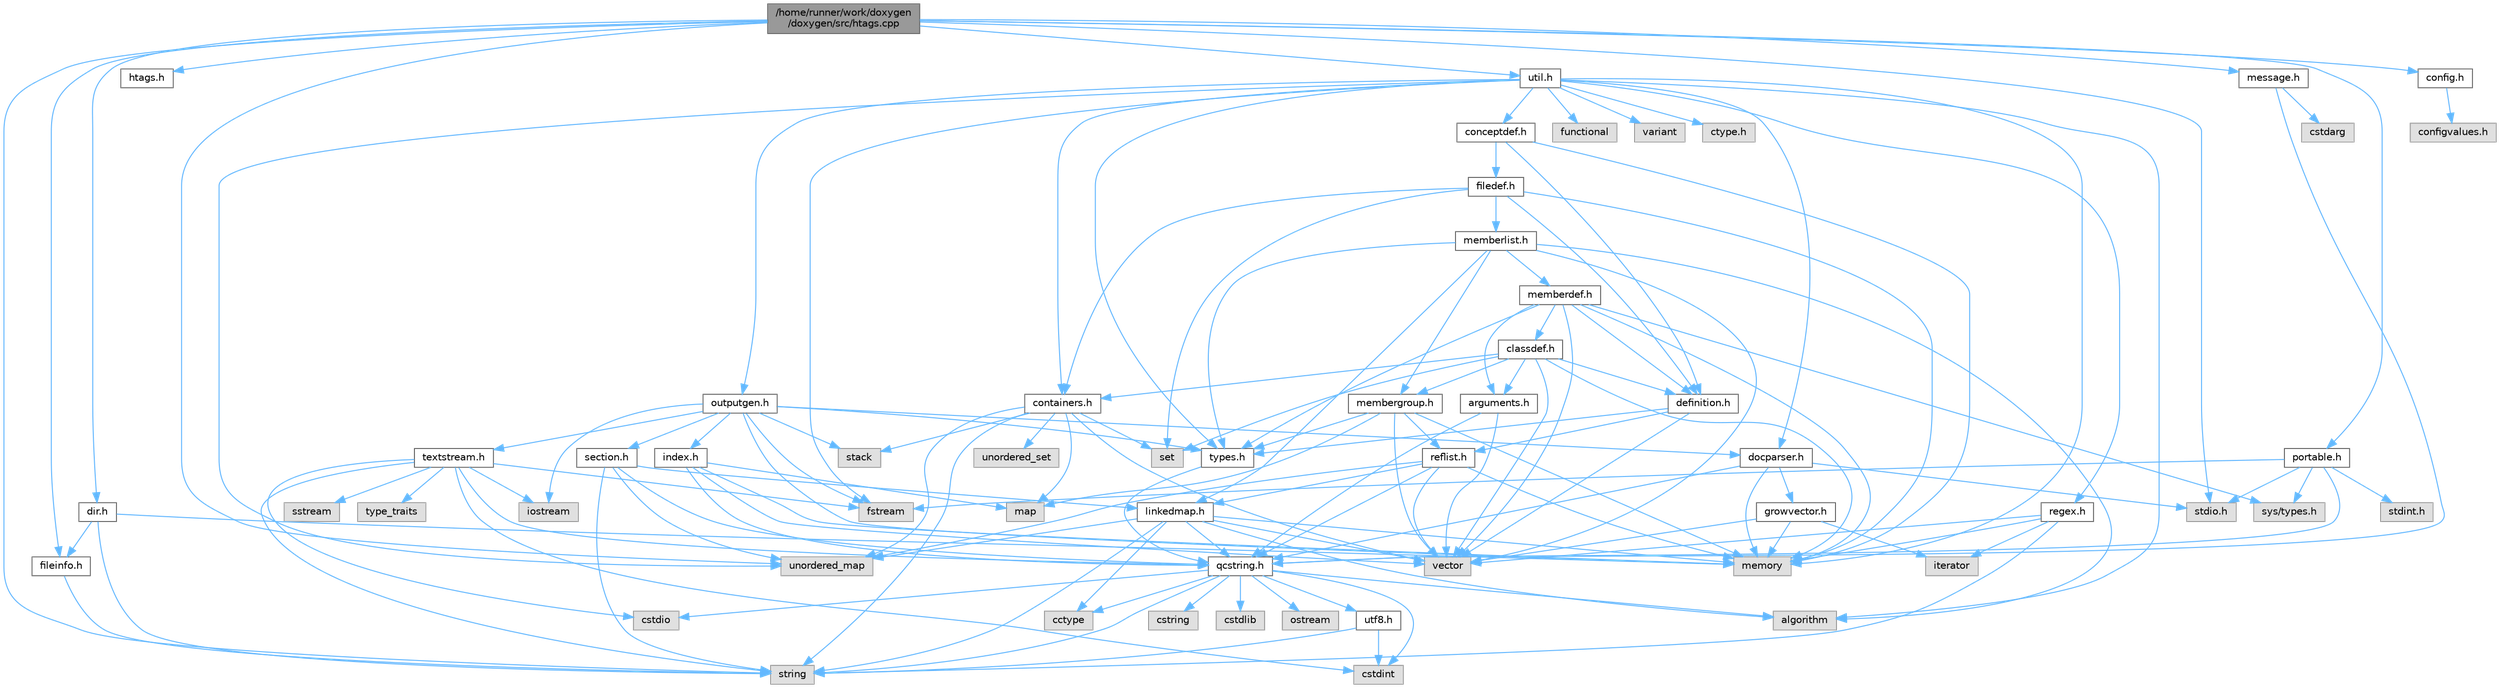 digraph "/home/runner/work/doxygen/doxygen/src/htags.cpp"
{
 // INTERACTIVE_SVG=YES
 // LATEX_PDF_SIZE
  bgcolor="transparent";
  edge [fontname=Helvetica,fontsize=10,labelfontname=Helvetica,labelfontsize=10];
  node [fontname=Helvetica,fontsize=10,shape=box,height=0.2,width=0.4];
  Node1 [id="Node000001",label="/home/runner/work/doxygen\l/doxygen/src/htags.cpp",height=0.2,width=0.4,color="gray40", fillcolor="grey60", style="filled", fontcolor="black"];
  Node1 -> Node2 [id="edge1_Node000001_Node000002",color="steelblue1",style="solid"];
  Node2 [id="Node000002",label="stdio.h",height=0.2,width=0.4,color="grey60", fillcolor="#E0E0E0", style="filled"];
  Node1 -> Node3 [id="edge2_Node000001_Node000003",color="steelblue1",style="solid"];
  Node3 [id="Node000003",label="unordered_map",height=0.2,width=0.4,color="grey60", fillcolor="#E0E0E0", style="filled"];
  Node1 -> Node4 [id="edge3_Node000001_Node000004",color="steelblue1",style="solid"];
  Node4 [id="Node000004",label="string",height=0.2,width=0.4,color="grey60", fillcolor="#E0E0E0", style="filled"];
  Node1 -> Node5 [id="edge4_Node000001_Node000005",color="steelblue1",style="solid"];
  Node5 [id="Node000005",label="htags.h",height=0.2,width=0.4,color="grey40", fillcolor="white", style="filled",URL="$d7/d85/htags_8h.html",tooltip=" "];
  Node1 -> Node6 [id="edge5_Node000001_Node000006",color="steelblue1",style="solid"];
  Node6 [id="Node000006",label="util.h",height=0.2,width=0.4,color="grey40", fillcolor="white", style="filled",URL="$d8/d3c/util_8h.html",tooltip="A bunch of utility functions."];
  Node6 -> Node7 [id="edge6_Node000006_Node000007",color="steelblue1",style="solid"];
  Node7 [id="Node000007",label="memory",height=0.2,width=0.4,color="grey60", fillcolor="#E0E0E0", style="filled"];
  Node6 -> Node3 [id="edge7_Node000006_Node000003",color="steelblue1",style="solid"];
  Node6 -> Node8 [id="edge8_Node000006_Node000008",color="steelblue1",style="solid"];
  Node8 [id="Node000008",label="algorithm",height=0.2,width=0.4,color="grey60", fillcolor="#E0E0E0", style="filled"];
  Node6 -> Node9 [id="edge9_Node000006_Node000009",color="steelblue1",style="solid"];
  Node9 [id="Node000009",label="functional",height=0.2,width=0.4,color="grey60", fillcolor="#E0E0E0", style="filled"];
  Node6 -> Node10 [id="edge10_Node000006_Node000010",color="steelblue1",style="solid"];
  Node10 [id="Node000010",label="fstream",height=0.2,width=0.4,color="grey60", fillcolor="#E0E0E0", style="filled"];
  Node6 -> Node11 [id="edge11_Node000006_Node000011",color="steelblue1",style="solid"];
  Node11 [id="Node000011",label="variant",height=0.2,width=0.4,color="grey60", fillcolor="#E0E0E0", style="filled"];
  Node6 -> Node12 [id="edge12_Node000006_Node000012",color="steelblue1",style="solid"];
  Node12 [id="Node000012",label="ctype.h",height=0.2,width=0.4,color="grey60", fillcolor="#E0E0E0", style="filled"];
  Node6 -> Node13 [id="edge13_Node000006_Node000013",color="steelblue1",style="solid"];
  Node13 [id="Node000013",label="types.h",height=0.2,width=0.4,color="grey40", fillcolor="white", style="filled",URL="$d9/d49/types_8h.html",tooltip="This file contains a number of basic enums and types."];
  Node13 -> Node14 [id="edge14_Node000013_Node000014",color="steelblue1",style="solid"];
  Node14 [id="Node000014",label="qcstring.h",height=0.2,width=0.4,color="grey40", fillcolor="white", style="filled",URL="$d7/d5c/qcstring_8h.html",tooltip=" "];
  Node14 -> Node4 [id="edge15_Node000014_Node000004",color="steelblue1",style="solid"];
  Node14 -> Node8 [id="edge16_Node000014_Node000008",color="steelblue1",style="solid"];
  Node14 -> Node15 [id="edge17_Node000014_Node000015",color="steelblue1",style="solid"];
  Node15 [id="Node000015",label="cctype",height=0.2,width=0.4,color="grey60", fillcolor="#E0E0E0", style="filled"];
  Node14 -> Node16 [id="edge18_Node000014_Node000016",color="steelblue1",style="solid"];
  Node16 [id="Node000016",label="cstring",height=0.2,width=0.4,color="grey60", fillcolor="#E0E0E0", style="filled"];
  Node14 -> Node17 [id="edge19_Node000014_Node000017",color="steelblue1",style="solid"];
  Node17 [id="Node000017",label="cstdio",height=0.2,width=0.4,color="grey60", fillcolor="#E0E0E0", style="filled"];
  Node14 -> Node18 [id="edge20_Node000014_Node000018",color="steelblue1",style="solid"];
  Node18 [id="Node000018",label="cstdlib",height=0.2,width=0.4,color="grey60", fillcolor="#E0E0E0", style="filled"];
  Node14 -> Node19 [id="edge21_Node000014_Node000019",color="steelblue1",style="solid"];
  Node19 [id="Node000019",label="cstdint",height=0.2,width=0.4,color="grey60", fillcolor="#E0E0E0", style="filled"];
  Node14 -> Node20 [id="edge22_Node000014_Node000020",color="steelblue1",style="solid"];
  Node20 [id="Node000020",label="ostream",height=0.2,width=0.4,color="grey60", fillcolor="#E0E0E0", style="filled"];
  Node14 -> Node21 [id="edge23_Node000014_Node000021",color="steelblue1",style="solid"];
  Node21 [id="Node000021",label="utf8.h",height=0.2,width=0.4,color="grey40", fillcolor="white", style="filled",URL="$db/d7c/utf8_8h.html",tooltip="Various UTF8 related helper functions."];
  Node21 -> Node19 [id="edge24_Node000021_Node000019",color="steelblue1",style="solid"];
  Node21 -> Node4 [id="edge25_Node000021_Node000004",color="steelblue1",style="solid"];
  Node6 -> Node22 [id="edge26_Node000006_Node000022",color="steelblue1",style="solid"];
  Node22 [id="Node000022",label="docparser.h",height=0.2,width=0.4,color="grey40", fillcolor="white", style="filled",URL="$de/d9c/docparser_8h.html",tooltip=" "];
  Node22 -> Node2 [id="edge27_Node000022_Node000002",color="steelblue1",style="solid"];
  Node22 -> Node7 [id="edge28_Node000022_Node000007",color="steelblue1",style="solid"];
  Node22 -> Node14 [id="edge29_Node000022_Node000014",color="steelblue1",style="solid"];
  Node22 -> Node23 [id="edge30_Node000022_Node000023",color="steelblue1",style="solid"];
  Node23 [id="Node000023",label="growvector.h",height=0.2,width=0.4,color="grey40", fillcolor="white", style="filled",URL="$d7/d50/growvector_8h.html",tooltip=" "];
  Node23 -> Node24 [id="edge31_Node000023_Node000024",color="steelblue1",style="solid"];
  Node24 [id="Node000024",label="vector",height=0.2,width=0.4,color="grey60", fillcolor="#E0E0E0", style="filled"];
  Node23 -> Node7 [id="edge32_Node000023_Node000007",color="steelblue1",style="solid"];
  Node23 -> Node25 [id="edge33_Node000023_Node000025",color="steelblue1",style="solid"];
  Node25 [id="Node000025",label="iterator",height=0.2,width=0.4,color="grey60", fillcolor="#E0E0E0", style="filled"];
  Node6 -> Node26 [id="edge34_Node000006_Node000026",color="steelblue1",style="solid"];
  Node26 [id="Node000026",label="containers.h",height=0.2,width=0.4,color="grey40", fillcolor="white", style="filled",URL="$d5/d75/containers_8h.html",tooltip=" "];
  Node26 -> Node24 [id="edge35_Node000026_Node000024",color="steelblue1",style="solid"];
  Node26 -> Node4 [id="edge36_Node000026_Node000004",color="steelblue1",style="solid"];
  Node26 -> Node27 [id="edge37_Node000026_Node000027",color="steelblue1",style="solid"];
  Node27 [id="Node000027",label="set",height=0.2,width=0.4,color="grey60", fillcolor="#E0E0E0", style="filled"];
  Node26 -> Node28 [id="edge38_Node000026_Node000028",color="steelblue1",style="solid"];
  Node28 [id="Node000028",label="map",height=0.2,width=0.4,color="grey60", fillcolor="#E0E0E0", style="filled"];
  Node26 -> Node29 [id="edge39_Node000026_Node000029",color="steelblue1",style="solid"];
  Node29 [id="Node000029",label="unordered_set",height=0.2,width=0.4,color="grey60", fillcolor="#E0E0E0", style="filled"];
  Node26 -> Node3 [id="edge40_Node000026_Node000003",color="steelblue1",style="solid"];
  Node26 -> Node30 [id="edge41_Node000026_Node000030",color="steelblue1",style="solid"];
  Node30 [id="Node000030",label="stack",height=0.2,width=0.4,color="grey60", fillcolor="#E0E0E0", style="filled"];
  Node6 -> Node31 [id="edge42_Node000006_Node000031",color="steelblue1",style="solid"];
  Node31 [id="Node000031",label="outputgen.h",height=0.2,width=0.4,color="grey40", fillcolor="white", style="filled",URL="$df/d06/outputgen_8h.html",tooltip=" "];
  Node31 -> Node7 [id="edge43_Node000031_Node000007",color="steelblue1",style="solid"];
  Node31 -> Node30 [id="edge44_Node000031_Node000030",color="steelblue1",style="solid"];
  Node31 -> Node32 [id="edge45_Node000031_Node000032",color="steelblue1",style="solid"];
  Node32 [id="Node000032",label="iostream",height=0.2,width=0.4,color="grey60", fillcolor="#E0E0E0", style="filled"];
  Node31 -> Node10 [id="edge46_Node000031_Node000010",color="steelblue1",style="solid"];
  Node31 -> Node13 [id="edge47_Node000031_Node000013",color="steelblue1",style="solid"];
  Node31 -> Node33 [id="edge48_Node000031_Node000033",color="steelblue1",style="solid"];
  Node33 [id="Node000033",label="index.h",height=0.2,width=0.4,color="grey40", fillcolor="white", style="filled",URL="$d1/db5/index_8h.html",tooltip=" "];
  Node33 -> Node7 [id="edge49_Node000033_Node000007",color="steelblue1",style="solid"];
  Node33 -> Node24 [id="edge50_Node000033_Node000024",color="steelblue1",style="solid"];
  Node33 -> Node28 [id="edge51_Node000033_Node000028",color="steelblue1",style="solid"];
  Node33 -> Node14 [id="edge52_Node000033_Node000014",color="steelblue1",style="solid"];
  Node31 -> Node34 [id="edge53_Node000031_Node000034",color="steelblue1",style="solid"];
  Node34 [id="Node000034",label="section.h",height=0.2,width=0.4,color="grey40", fillcolor="white", style="filled",URL="$d1/d2a/section_8h.html",tooltip=" "];
  Node34 -> Node4 [id="edge54_Node000034_Node000004",color="steelblue1",style="solid"];
  Node34 -> Node3 [id="edge55_Node000034_Node000003",color="steelblue1",style="solid"];
  Node34 -> Node14 [id="edge56_Node000034_Node000014",color="steelblue1",style="solid"];
  Node34 -> Node35 [id="edge57_Node000034_Node000035",color="steelblue1",style="solid"];
  Node35 [id="Node000035",label="linkedmap.h",height=0.2,width=0.4,color="grey40", fillcolor="white", style="filled",URL="$da/de1/linkedmap_8h.html",tooltip=" "];
  Node35 -> Node3 [id="edge58_Node000035_Node000003",color="steelblue1",style="solid"];
  Node35 -> Node24 [id="edge59_Node000035_Node000024",color="steelblue1",style="solid"];
  Node35 -> Node7 [id="edge60_Node000035_Node000007",color="steelblue1",style="solid"];
  Node35 -> Node4 [id="edge61_Node000035_Node000004",color="steelblue1",style="solid"];
  Node35 -> Node8 [id="edge62_Node000035_Node000008",color="steelblue1",style="solid"];
  Node35 -> Node15 [id="edge63_Node000035_Node000015",color="steelblue1",style="solid"];
  Node35 -> Node14 [id="edge64_Node000035_Node000014",color="steelblue1",style="solid"];
  Node31 -> Node36 [id="edge65_Node000031_Node000036",color="steelblue1",style="solid"];
  Node36 [id="Node000036",label="textstream.h",height=0.2,width=0.4,color="grey40", fillcolor="white", style="filled",URL="$d4/d7d/textstream_8h.html",tooltip=" "];
  Node36 -> Node4 [id="edge66_Node000036_Node000004",color="steelblue1",style="solid"];
  Node36 -> Node32 [id="edge67_Node000036_Node000032",color="steelblue1",style="solid"];
  Node36 -> Node37 [id="edge68_Node000036_Node000037",color="steelblue1",style="solid"];
  Node37 [id="Node000037",label="sstream",height=0.2,width=0.4,color="grey60", fillcolor="#E0E0E0", style="filled"];
  Node36 -> Node19 [id="edge69_Node000036_Node000019",color="steelblue1",style="solid"];
  Node36 -> Node17 [id="edge70_Node000036_Node000017",color="steelblue1",style="solid"];
  Node36 -> Node10 [id="edge71_Node000036_Node000010",color="steelblue1",style="solid"];
  Node36 -> Node38 [id="edge72_Node000036_Node000038",color="steelblue1",style="solid"];
  Node38 [id="Node000038",label="type_traits",height=0.2,width=0.4,color="grey60", fillcolor="#E0E0E0", style="filled"];
  Node36 -> Node14 [id="edge73_Node000036_Node000014",color="steelblue1",style="solid"];
  Node31 -> Node22 [id="edge74_Node000031_Node000022",color="steelblue1",style="solid"];
  Node6 -> Node39 [id="edge75_Node000006_Node000039",color="steelblue1",style="solid"];
  Node39 [id="Node000039",label="regex.h",height=0.2,width=0.4,color="grey40", fillcolor="white", style="filled",URL="$d1/d21/regex_8h.html",tooltip=" "];
  Node39 -> Node7 [id="edge76_Node000039_Node000007",color="steelblue1",style="solid"];
  Node39 -> Node4 [id="edge77_Node000039_Node000004",color="steelblue1",style="solid"];
  Node39 -> Node24 [id="edge78_Node000039_Node000024",color="steelblue1",style="solid"];
  Node39 -> Node25 [id="edge79_Node000039_Node000025",color="steelblue1",style="solid"];
  Node6 -> Node40 [id="edge80_Node000006_Node000040",color="steelblue1",style="solid"];
  Node40 [id="Node000040",label="conceptdef.h",height=0.2,width=0.4,color="grey40", fillcolor="white", style="filled",URL="$da/df1/conceptdef_8h.html",tooltip=" "];
  Node40 -> Node7 [id="edge81_Node000040_Node000007",color="steelblue1",style="solid"];
  Node40 -> Node41 [id="edge82_Node000040_Node000041",color="steelblue1",style="solid"];
  Node41 [id="Node000041",label="definition.h",height=0.2,width=0.4,color="grey40", fillcolor="white", style="filled",URL="$df/da1/definition_8h.html",tooltip=" "];
  Node41 -> Node24 [id="edge83_Node000041_Node000024",color="steelblue1",style="solid"];
  Node41 -> Node13 [id="edge84_Node000041_Node000013",color="steelblue1",style="solid"];
  Node41 -> Node42 [id="edge85_Node000041_Node000042",color="steelblue1",style="solid"];
  Node42 [id="Node000042",label="reflist.h",height=0.2,width=0.4,color="grey40", fillcolor="white", style="filled",URL="$d1/d02/reflist_8h.html",tooltip=" "];
  Node42 -> Node24 [id="edge86_Node000042_Node000024",color="steelblue1",style="solid"];
  Node42 -> Node3 [id="edge87_Node000042_Node000003",color="steelblue1",style="solid"];
  Node42 -> Node7 [id="edge88_Node000042_Node000007",color="steelblue1",style="solid"];
  Node42 -> Node14 [id="edge89_Node000042_Node000014",color="steelblue1",style="solid"];
  Node42 -> Node35 [id="edge90_Node000042_Node000035",color="steelblue1",style="solid"];
  Node40 -> Node43 [id="edge91_Node000040_Node000043",color="steelblue1",style="solid"];
  Node43 [id="Node000043",label="filedef.h",height=0.2,width=0.4,color="grey40", fillcolor="white", style="filled",URL="$d4/d3a/filedef_8h.html",tooltip=" "];
  Node43 -> Node7 [id="edge92_Node000043_Node000007",color="steelblue1",style="solid"];
  Node43 -> Node27 [id="edge93_Node000043_Node000027",color="steelblue1",style="solid"];
  Node43 -> Node41 [id="edge94_Node000043_Node000041",color="steelblue1",style="solid"];
  Node43 -> Node44 [id="edge95_Node000043_Node000044",color="steelblue1",style="solid"];
  Node44 [id="Node000044",label="memberlist.h",height=0.2,width=0.4,color="grey40", fillcolor="white", style="filled",URL="$dd/d78/memberlist_8h.html",tooltip=" "];
  Node44 -> Node24 [id="edge96_Node000044_Node000024",color="steelblue1",style="solid"];
  Node44 -> Node8 [id="edge97_Node000044_Node000008",color="steelblue1",style="solid"];
  Node44 -> Node45 [id="edge98_Node000044_Node000045",color="steelblue1",style="solid"];
  Node45 [id="Node000045",label="memberdef.h",height=0.2,width=0.4,color="grey40", fillcolor="white", style="filled",URL="$d4/d46/memberdef_8h.html",tooltip=" "];
  Node45 -> Node24 [id="edge99_Node000045_Node000024",color="steelblue1",style="solid"];
  Node45 -> Node7 [id="edge100_Node000045_Node000007",color="steelblue1",style="solid"];
  Node45 -> Node46 [id="edge101_Node000045_Node000046",color="steelblue1",style="solid"];
  Node46 [id="Node000046",label="sys/types.h",height=0.2,width=0.4,color="grey60", fillcolor="#E0E0E0", style="filled"];
  Node45 -> Node13 [id="edge102_Node000045_Node000013",color="steelblue1",style="solid"];
  Node45 -> Node41 [id="edge103_Node000045_Node000041",color="steelblue1",style="solid"];
  Node45 -> Node47 [id="edge104_Node000045_Node000047",color="steelblue1",style="solid"];
  Node47 [id="Node000047",label="arguments.h",height=0.2,width=0.4,color="grey40", fillcolor="white", style="filled",URL="$df/d9b/arguments_8h.html",tooltip=" "];
  Node47 -> Node24 [id="edge105_Node000047_Node000024",color="steelblue1",style="solid"];
  Node47 -> Node14 [id="edge106_Node000047_Node000014",color="steelblue1",style="solid"];
  Node45 -> Node48 [id="edge107_Node000045_Node000048",color="steelblue1",style="solid"];
  Node48 [id="Node000048",label="classdef.h",height=0.2,width=0.4,color="grey40", fillcolor="white", style="filled",URL="$d1/da6/classdef_8h.html",tooltip=" "];
  Node48 -> Node7 [id="edge108_Node000048_Node000007",color="steelblue1",style="solid"];
  Node48 -> Node24 [id="edge109_Node000048_Node000024",color="steelblue1",style="solid"];
  Node48 -> Node27 [id="edge110_Node000048_Node000027",color="steelblue1",style="solid"];
  Node48 -> Node26 [id="edge111_Node000048_Node000026",color="steelblue1",style="solid"];
  Node48 -> Node41 [id="edge112_Node000048_Node000041",color="steelblue1",style="solid"];
  Node48 -> Node47 [id="edge113_Node000048_Node000047",color="steelblue1",style="solid"];
  Node48 -> Node49 [id="edge114_Node000048_Node000049",color="steelblue1",style="solid"];
  Node49 [id="Node000049",label="membergroup.h",height=0.2,width=0.4,color="grey40", fillcolor="white", style="filled",URL="$d9/d11/membergroup_8h.html",tooltip=" "];
  Node49 -> Node24 [id="edge115_Node000049_Node000024",color="steelblue1",style="solid"];
  Node49 -> Node28 [id="edge116_Node000049_Node000028",color="steelblue1",style="solid"];
  Node49 -> Node7 [id="edge117_Node000049_Node000007",color="steelblue1",style="solid"];
  Node49 -> Node13 [id="edge118_Node000049_Node000013",color="steelblue1",style="solid"];
  Node49 -> Node42 [id="edge119_Node000049_Node000042",color="steelblue1",style="solid"];
  Node44 -> Node35 [id="edge120_Node000044_Node000035",color="steelblue1",style="solid"];
  Node44 -> Node13 [id="edge121_Node000044_Node000013",color="steelblue1",style="solid"];
  Node44 -> Node49 [id="edge122_Node000044_Node000049",color="steelblue1",style="solid"];
  Node43 -> Node26 [id="edge123_Node000043_Node000026",color="steelblue1",style="solid"];
  Node1 -> Node50 [id="edge124_Node000001_Node000050",color="steelblue1",style="solid"];
  Node50 [id="Node000050",label="message.h",height=0.2,width=0.4,color="grey40", fillcolor="white", style="filled",URL="$d2/d0d/message_8h.html",tooltip=" "];
  Node50 -> Node51 [id="edge125_Node000050_Node000051",color="steelblue1",style="solid"];
  Node51 [id="Node000051",label="cstdarg",height=0.2,width=0.4,color="grey60", fillcolor="#E0E0E0", style="filled"];
  Node50 -> Node14 [id="edge126_Node000050_Node000014",color="steelblue1",style="solid"];
  Node1 -> Node52 [id="edge127_Node000001_Node000052",color="steelblue1",style="solid"];
  Node52 [id="Node000052",label="config.h",height=0.2,width=0.4,color="grey40", fillcolor="white", style="filled",URL="$db/d16/config_8h.html",tooltip=" "];
  Node52 -> Node53 [id="edge128_Node000052_Node000053",color="steelblue1",style="solid"];
  Node53 [id="Node000053",label="configvalues.h",height=0.2,width=0.4,color="grey60", fillcolor="#E0E0E0", style="filled"];
  Node1 -> Node54 [id="edge129_Node000001_Node000054",color="steelblue1",style="solid"];
  Node54 [id="Node000054",label="portable.h",height=0.2,width=0.4,color="grey40", fillcolor="white", style="filled",URL="$d2/de2/portable_8h.html",tooltip="Portable versions of functions that are platform dependent."];
  Node54 -> Node2 [id="edge130_Node000054_Node000002",color="steelblue1",style="solid"];
  Node54 -> Node46 [id="edge131_Node000054_Node000046",color="steelblue1",style="solid"];
  Node54 -> Node55 [id="edge132_Node000054_Node000055",color="steelblue1",style="solid"];
  Node55 [id="Node000055",label="stdint.h",height=0.2,width=0.4,color="grey60", fillcolor="#E0E0E0", style="filled"];
  Node54 -> Node10 [id="edge133_Node000054_Node000010",color="steelblue1",style="solid"];
  Node54 -> Node14 [id="edge134_Node000054_Node000014",color="steelblue1",style="solid"];
  Node1 -> Node56 [id="edge135_Node000001_Node000056",color="steelblue1",style="solid"];
  Node56 [id="Node000056",label="fileinfo.h",height=0.2,width=0.4,color="grey40", fillcolor="white", style="filled",URL="$df/d45/fileinfo_8h.html",tooltip=" "];
  Node56 -> Node4 [id="edge136_Node000056_Node000004",color="steelblue1",style="solid"];
  Node1 -> Node57 [id="edge137_Node000001_Node000057",color="steelblue1",style="solid"];
  Node57 [id="Node000057",label="dir.h",height=0.2,width=0.4,color="grey40", fillcolor="white", style="filled",URL="$df/d9c/dir_8h.html",tooltip=" "];
  Node57 -> Node4 [id="edge138_Node000057_Node000004",color="steelblue1",style="solid"];
  Node57 -> Node7 [id="edge139_Node000057_Node000007",color="steelblue1",style="solid"];
  Node57 -> Node56 [id="edge140_Node000057_Node000056",color="steelblue1",style="solid"];
}

